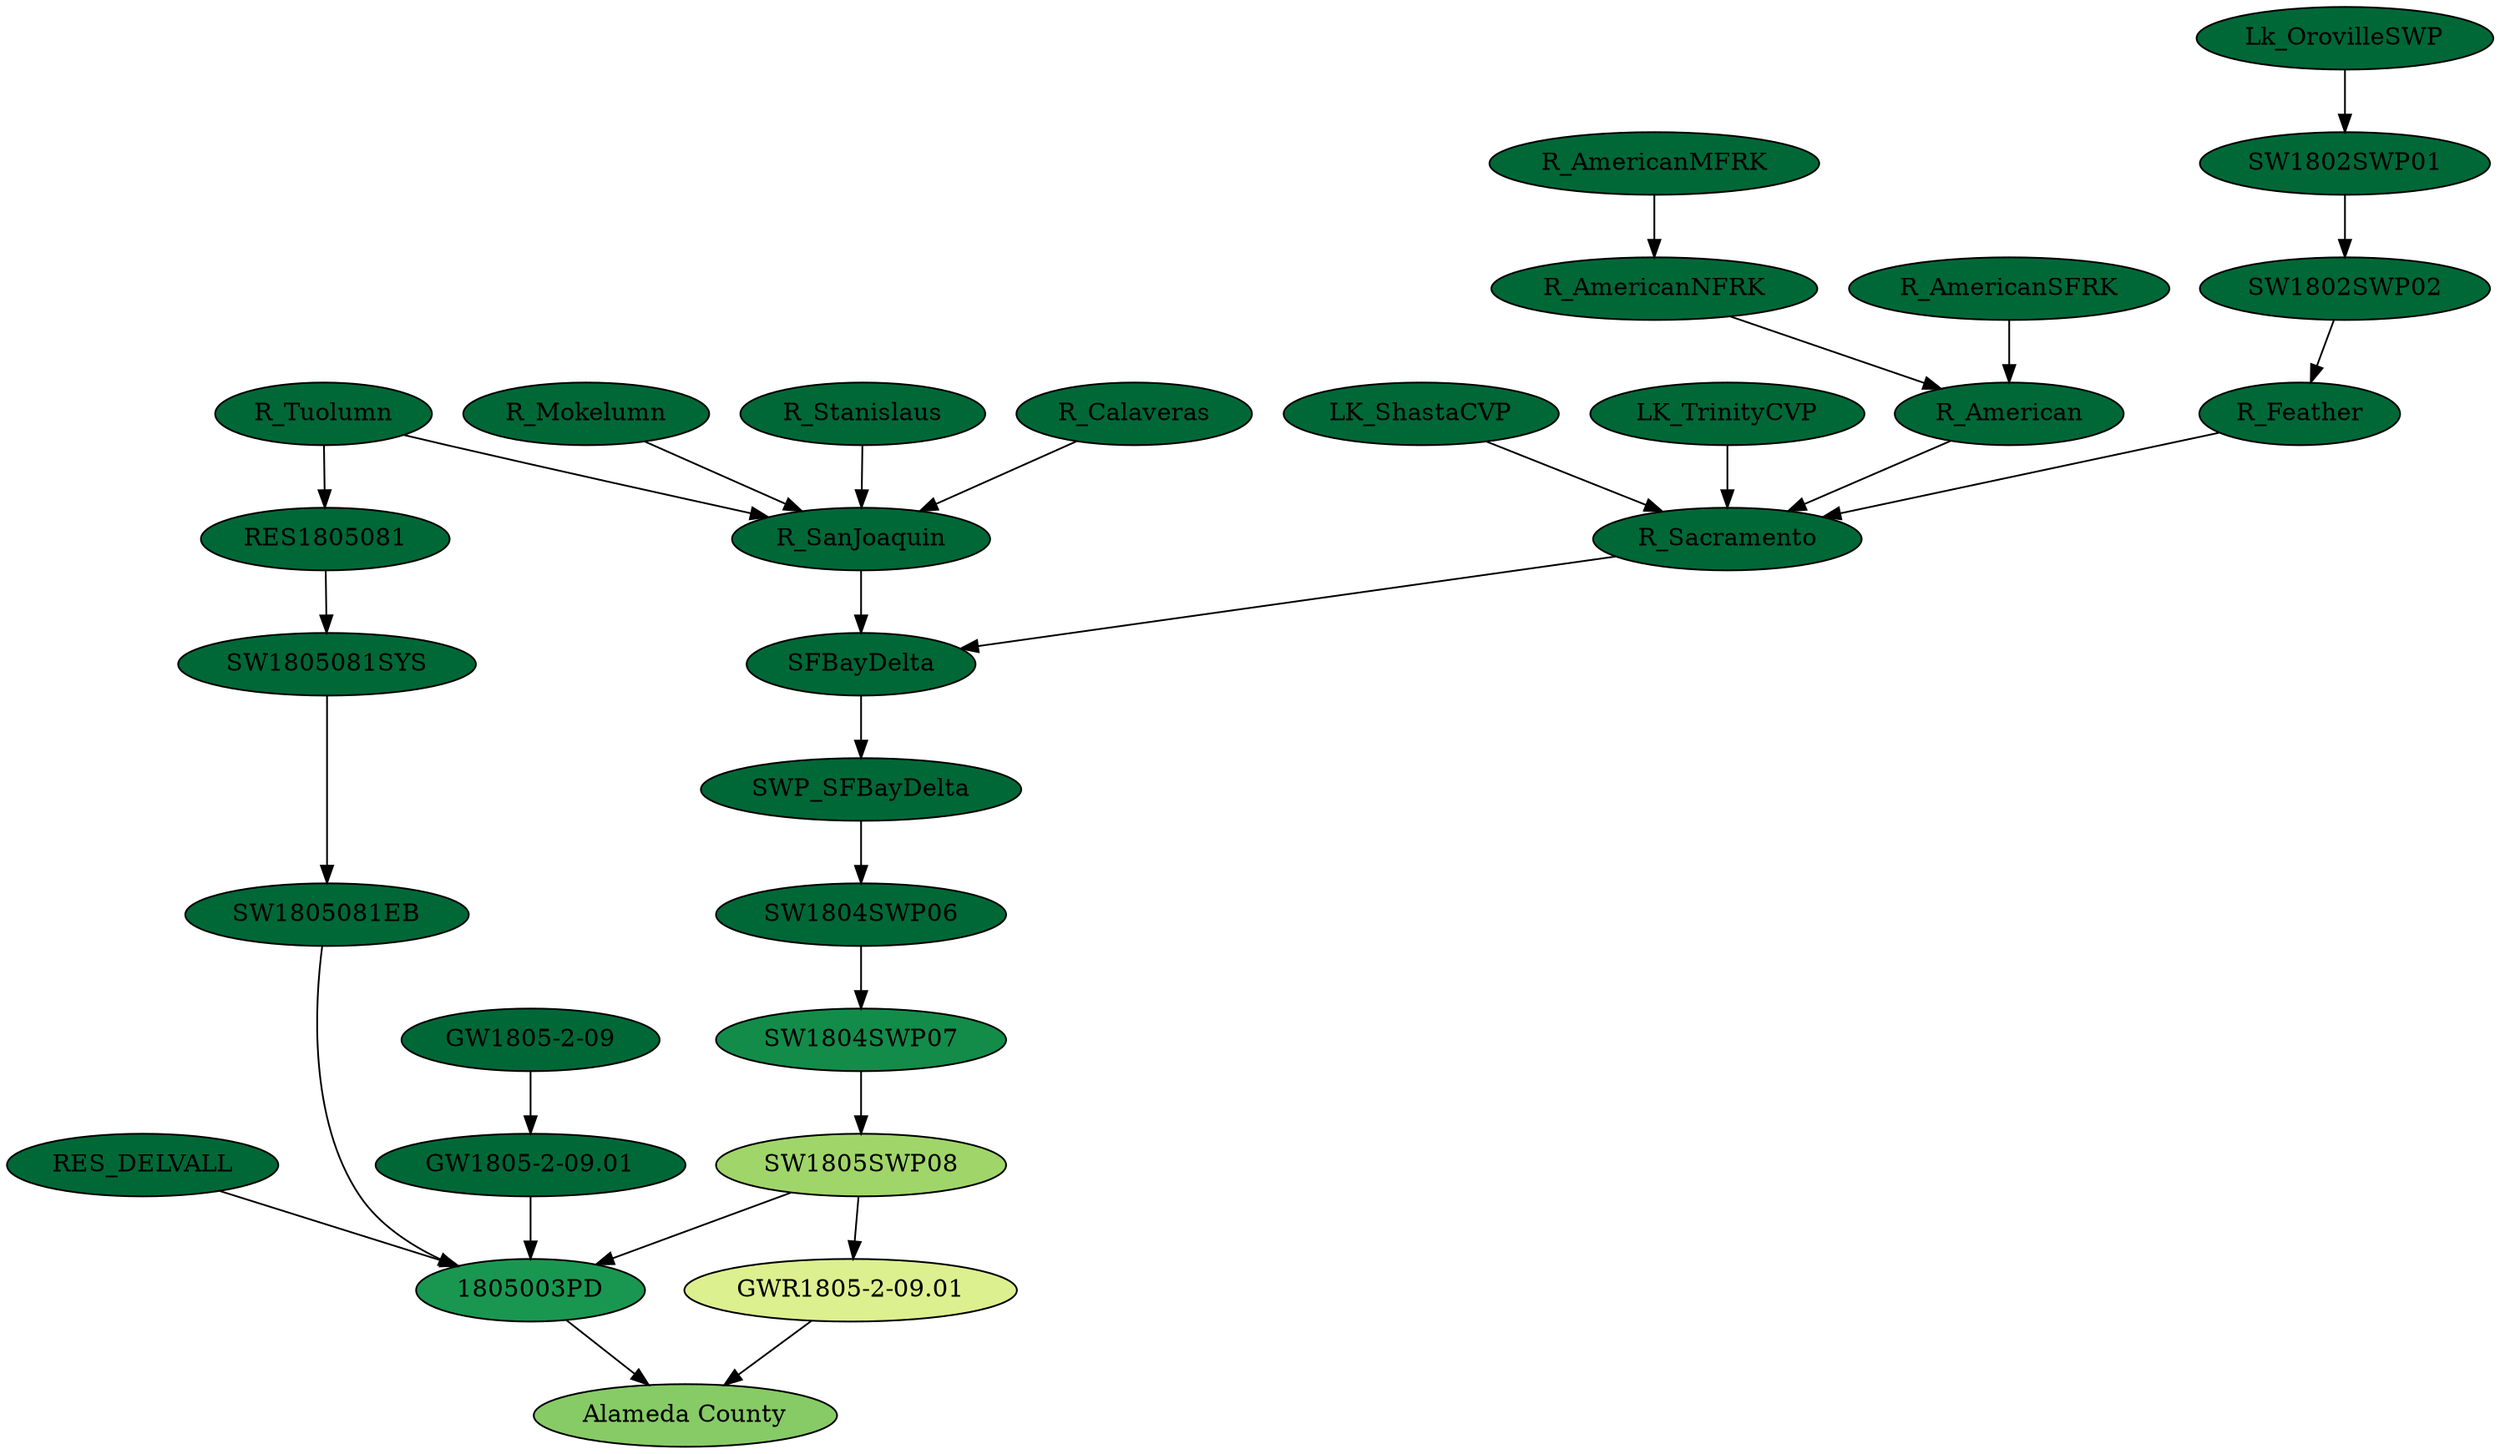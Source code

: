 digraph  {
SW1805SWP08 [fillcolor="#a0d669", style=filled];
"GWR1805-2-09.01" [fillcolor="#dcf08f", style=filled];
"Alameda County" [fillcolor="#87cb67", style=filled];
"GW1805-2-09.01" [fillcolor="#006837", style=filled];
"1805003PD" [fillcolor="#199750", style=filled];
"GW1805-2-09" [fillcolor="#006837", style=filled];
RES_DELVALL [fillcolor="#006837", style=filled];
SW1805081EB [fillcolor="#006837", style=filled];
RES1805081 [fillcolor="#006837", style=filled];
SW1805081SYS [fillcolor="#006837", style=filled];
R_Tuolumn [fillcolor="#006837", style=filled];
SW1804SWP06 [fillcolor="#006837", style=filled];
SW1804SWP07 [fillcolor="#138c4a", style=filled];
SFBayDelta [fillcolor="#006837", style=filled];
SWP_SFBayDelta [fillcolor="#006837", style=filled];
R_Calaveras [fillcolor="#006837", style=filled];
R_SanJoaquin [fillcolor="#006837", style=filled];
R_Mokelumn [fillcolor="#006837", style=filled];
R_Stanislaus [fillcolor="#006837", style=filled];
LK_ShastaCVP [fillcolor="#006837", style=filled];
R_Sacramento [fillcolor="#006837", style=filled];
LK_TrinityCVP [fillcolor="#006837", style=filled];
R_American [fillcolor="#006837", style=filled];
R_AmericanSFRK [fillcolor="#006837", style=filled];
R_AmericanMFRK [fillcolor="#006837", style=filled];
R_AmericanNFRK [fillcolor="#006837", style=filled];
R_Feather [fillcolor="#006837", style=filled];
SW1802SWP01 [fillcolor="#006837", style=filled];
SW1802SWP02 [fillcolor="#006837", style=filled];
Lk_OrovilleSWP [fillcolor="#006837", style=filled];
SW1805SWP08 -> "GWR1805-2-09.01"  [key=0];
SW1805SWP08 -> "1805003PD"  [key=0];
"GWR1805-2-09.01" -> "Alameda County"  [key=0];
"GW1805-2-09.01" -> "1805003PD"  [key=0];
"1805003PD" -> "Alameda County"  [key=0];
"GW1805-2-09" -> "GW1805-2-09.01"  [key=0];
RES_DELVALL -> "1805003PD"  [key=0];
SW1805081EB -> "1805003PD"  [key=0];
RES1805081 -> SW1805081SYS  [key=0];
SW1805081SYS -> SW1805081EB  [key=0];
R_Tuolumn -> RES1805081  [key=0];
R_Tuolumn -> R_SanJoaquin  [key=0];
SW1804SWP06 -> SW1804SWP07  [key=0];
SW1804SWP07 -> SW1805SWP08  [key=0];
SFBayDelta -> SWP_SFBayDelta  [key=0];
SWP_SFBayDelta -> SW1804SWP06  [key=0];
R_Calaveras -> R_SanJoaquin  [key=0];
R_SanJoaquin -> SFBayDelta  [key=0];
R_Mokelumn -> R_SanJoaquin  [key=0];
R_Stanislaus -> R_SanJoaquin  [key=0];
LK_ShastaCVP -> R_Sacramento  [key=0];
R_Sacramento -> SFBayDelta  [key=0];
LK_TrinityCVP -> R_Sacramento  [key=0];
R_American -> R_Sacramento  [key=0];
R_AmericanSFRK -> R_American  [key=0];
R_AmericanMFRK -> R_AmericanNFRK  [key=0];
R_AmericanNFRK -> R_American  [key=0];
R_Feather -> R_Sacramento  [key=0];
SW1802SWP01 -> SW1802SWP02  [key=0];
SW1802SWP02 -> R_Feather  [key=0];
Lk_OrovilleSWP -> SW1802SWP01  [key=0];
}
